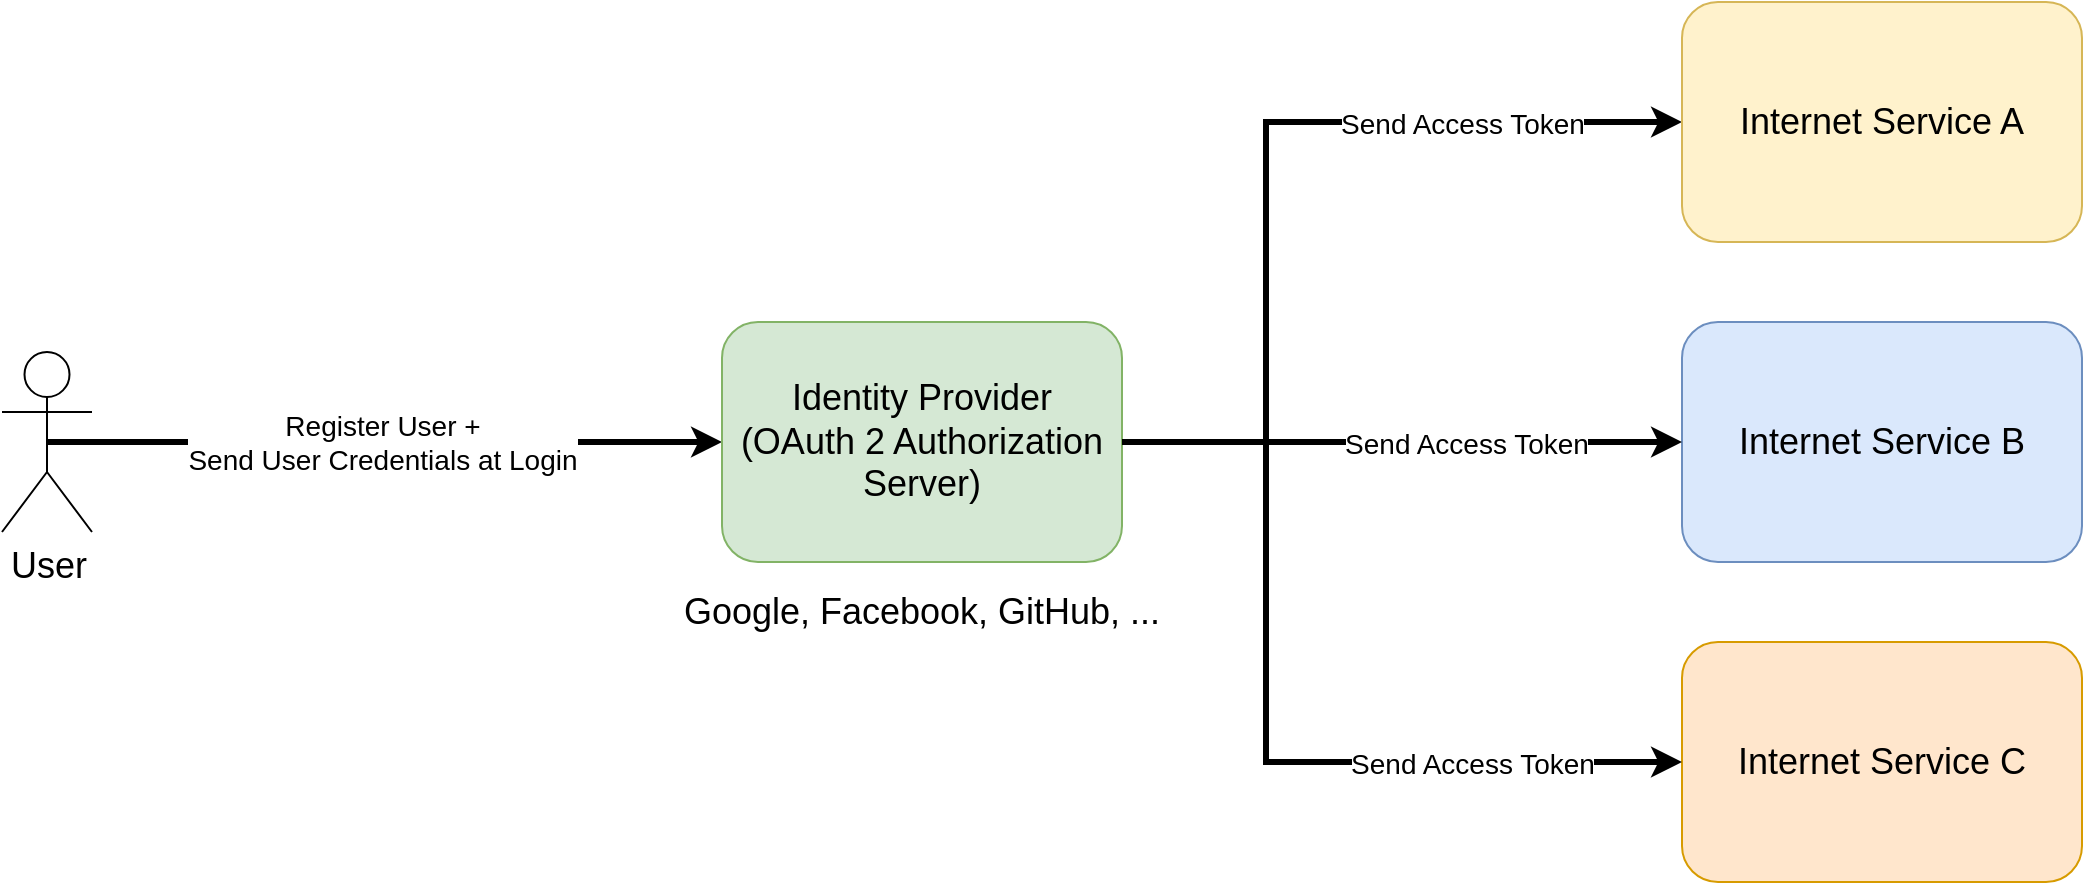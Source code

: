 <mxfile version="21.2.8" type="device">
  <diagram name="Page-1" id="ZQaP6m3v3bCAOALgyQ2f">
    <mxGraphModel dx="1242" dy="819" grid="1" gridSize="10" guides="1" tooltips="1" connect="1" arrows="1" fold="1" page="1" pageScale="1" pageWidth="1169" pageHeight="827" math="0" shadow="0">
      <root>
        <mxCell id="0" />
        <mxCell id="1" parent="0" />
        <mxCell id="kzNEx_-M0deKBsbGgkpU-9" style="edgeStyle=orthogonalEdgeStyle;rounded=0;orthogonalLoop=1;jettySize=auto;html=1;entryX=0;entryY=0.5;entryDx=0;entryDy=0;strokeWidth=3;exitX=1;exitY=0.5;exitDx=0;exitDy=0;" parent="1" source="frm9H07xX9OotdOA53Vy-20" target="kzNEx_-M0deKBsbGgkpU-3" edge="1">
          <mxGeometry relative="1" as="geometry">
            <mxPoint x="390" y="240" as="sourcePoint" />
            <mxPoint x="800" y="70.5" as="targetPoint" />
            <Array as="points">
              <mxPoint x="670" y="246" />
              <mxPoint x="670" y="86" />
            </Array>
          </mxGeometry>
        </mxCell>
        <mxCell id="frm9H07xX9OotdOA53Vy-26" value="&lt;font style=&quot;font-size: 14px;&quot;&gt;Send Access Token&lt;/font&gt;" style="edgeLabel;html=1;align=center;verticalAlign=middle;resizable=0;points=[];" parent="kzNEx_-M0deKBsbGgkpU-9" vertex="1" connectable="0">
          <mxGeometry x="0.5" relative="1" as="geometry">
            <mxPoint y="1" as="offset" />
          </mxGeometry>
        </mxCell>
        <mxCell id="kzNEx_-M0deKBsbGgkpU-3" value="&lt;font style=&quot;font-size: 18px;&quot;&gt;Internet Service A&lt;/font&gt;" style="rounded=1;whiteSpace=wrap;html=1;fillColor=#fff2cc;strokeColor=#d6b656;" parent="1" vertex="1">
          <mxGeometry x="878" y="26" width="200" height="120" as="geometry" />
        </mxCell>
        <mxCell id="frm9H07xX9OotdOA53Vy-1" value="&lt;font style=&quot;font-size: 18px;&quot;&gt;Internet Service B&lt;/font&gt;" style="rounded=1;whiteSpace=wrap;html=1;fillColor=#dae8fc;strokeColor=#6c8ebf;" parent="1" vertex="1">
          <mxGeometry x="878" y="186" width="200" height="120" as="geometry" />
        </mxCell>
        <mxCell id="frm9H07xX9OotdOA53Vy-2" value="&lt;font style=&quot;font-size: 18px;&quot;&gt;Internet Service C&lt;/font&gt;" style="rounded=1;whiteSpace=wrap;html=1;fillColor=#ffe6cc;strokeColor=#d79b00;" parent="1" vertex="1">
          <mxGeometry x="878" y="346" width="200" height="120" as="geometry" />
        </mxCell>
        <mxCell id="frm9H07xX9OotdOA53Vy-3" value="&lt;font style=&quot;font-size: 18px;&quot;&gt;User&lt;/font&gt;" style="shape=umlActor;verticalLabelPosition=bottom;verticalAlign=top;html=1;outlineConnect=0;" parent="1" vertex="1">
          <mxGeometry x="38" y="201" width="45" height="90" as="geometry" />
        </mxCell>
        <mxCell id="frm9H07xX9OotdOA53Vy-6" style="edgeStyle=orthogonalEdgeStyle;rounded=0;orthogonalLoop=1;jettySize=auto;html=1;strokeWidth=3;exitX=0.5;exitY=0.5;exitDx=0;exitDy=0;exitPerimeter=0;entryX=0;entryY=0.5;entryDx=0;entryDy=0;" parent="1" source="frm9H07xX9OotdOA53Vy-3" target="frm9H07xX9OotdOA53Vy-20" edge="1">
          <mxGeometry relative="1" as="geometry">
            <mxPoint x="83" y="296" as="sourcePoint" />
            <mxPoint x="220" y="246" as="targetPoint" />
          </mxGeometry>
        </mxCell>
        <mxCell id="frm9H07xX9OotdOA53Vy-7" value="&lt;font style=&quot;font-size: 14px;&quot;&gt;Register User + &lt;br&gt;Send User Credentials at Login&lt;/font&gt;" style="edgeLabel;html=1;align=center;verticalAlign=middle;resizable=0;points=[];" parent="frm9H07xX9OotdOA53Vy-6" vertex="1" connectable="0">
          <mxGeometry x="-0.07" y="1" relative="1" as="geometry">
            <mxPoint x="10" y="1" as="offset" />
          </mxGeometry>
        </mxCell>
        <mxCell id="frm9H07xX9OotdOA53Vy-20" value="&lt;font style=&quot;font-size: 18px;&quot;&gt;Identity Provider &lt;br&gt;(OAuth 2 Authorization Server)&lt;/font&gt;" style="rounded=1;whiteSpace=wrap;html=1;fillColor=#d5e8d4;strokeColor=#82b366;" parent="1" vertex="1">
          <mxGeometry x="398" y="186" width="200" height="120" as="geometry" />
        </mxCell>
        <mxCell id="frm9H07xX9OotdOA53Vy-21" style="edgeStyle=orthogonalEdgeStyle;rounded=0;orthogonalLoop=1;jettySize=auto;html=1;entryX=0;entryY=0.5;entryDx=0;entryDy=0;strokeWidth=3;exitX=1;exitY=0.5;exitDx=0;exitDy=0;" parent="1" source="frm9H07xX9OotdOA53Vy-20" target="frm9H07xX9OotdOA53Vy-1" edge="1">
          <mxGeometry relative="1" as="geometry">
            <mxPoint x="608" y="256" as="sourcePoint" />
            <mxPoint x="888" y="96" as="targetPoint" />
            <Array as="points">
              <mxPoint x="780" y="246" />
              <mxPoint x="780" y="246" />
            </Array>
          </mxGeometry>
        </mxCell>
        <mxCell id="frm9H07xX9OotdOA53Vy-27" value="&lt;font style=&quot;font-size: 14px;&quot;&gt;Send Access Token&lt;/font&gt;" style="edgeLabel;html=1;align=center;verticalAlign=middle;resizable=0;points=[];" parent="frm9H07xX9OotdOA53Vy-21" vertex="1" connectable="0">
          <mxGeometry x="0.229" relative="1" as="geometry">
            <mxPoint y="1" as="offset" />
          </mxGeometry>
        </mxCell>
        <mxCell id="frm9H07xX9OotdOA53Vy-23" style="edgeStyle=orthogonalEdgeStyle;rounded=0;orthogonalLoop=1;jettySize=auto;html=1;entryX=0;entryY=0.5;entryDx=0;entryDy=0;strokeWidth=3;exitX=1;exitY=0.5;exitDx=0;exitDy=0;" parent="1" source="frm9H07xX9OotdOA53Vy-20" target="frm9H07xX9OotdOA53Vy-2" edge="1">
          <mxGeometry relative="1" as="geometry">
            <mxPoint x="608" y="256" as="sourcePoint" />
            <mxPoint x="888" y="96" as="targetPoint" />
            <Array as="points">
              <mxPoint x="670" y="246" />
              <mxPoint x="670" y="406" />
            </Array>
          </mxGeometry>
        </mxCell>
        <mxCell id="frm9H07xX9OotdOA53Vy-28" value="&lt;font style=&quot;font-size: 14px;&quot;&gt;Send Access Token&lt;/font&gt;" style="edgeLabel;html=1;align=center;verticalAlign=middle;resizable=0;points=[];" parent="frm9H07xX9OotdOA53Vy-23" vertex="1" connectable="0">
          <mxGeometry x="0.523" relative="1" as="geometry">
            <mxPoint y="1" as="offset" />
          </mxGeometry>
        </mxCell>
        <mxCell id="frm9H07xX9OotdOA53Vy-29" value="&lt;font style=&quot;font-size: 18px;&quot;&gt;Google, Facebook, GitHub, ...&lt;/font&gt;" style="text;html=1;strokeColor=none;fillColor=none;align=center;verticalAlign=middle;whiteSpace=wrap;rounded=0;" parent="1" vertex="1">
          <mxGeometry x="363" y="316" width="270" height="30" as="geometry" />
        </mxCell>
      </root>
    </mxGraphModel>
  </diagram>
</mxfile>
